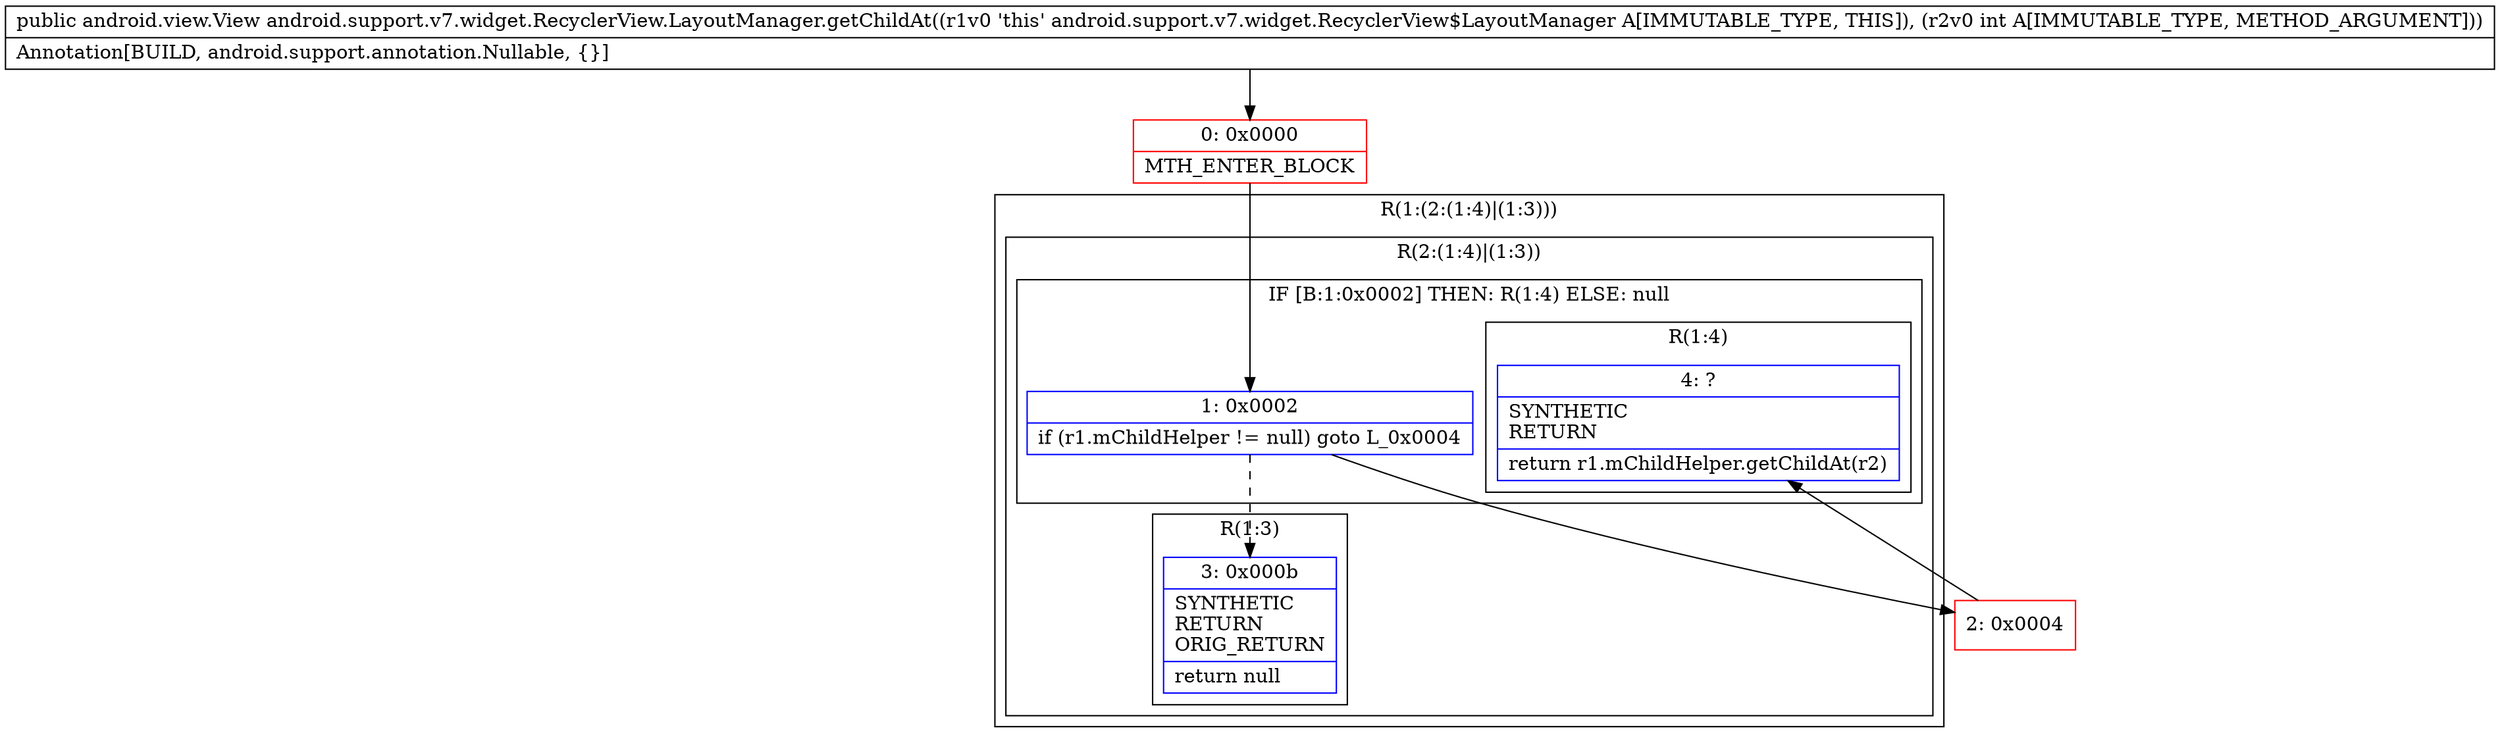 digraph "CFG forandroid.support.v7.widget.RecyclerView.LayoutManager.getChildAt(I)Landroid\/view\/View;" {
subgraph cluster_Region_511271438 {
label = "R(1:(2:(1:4)|(1:3)))";
node [shape=record,color=blue];
subgraph cluster_Region_1629572148 {
label = "R(2:(1:4)|(1:3))";
node [shape=record,color=blue];
subgraph cluster_IfRegion_1252187039 {
label = "IF [B:1:0x0002] THEN: R(1:4) ELSE: null";
node [shape=record,color=blue];
Node_1 [shape=record,label="{1\:\ 0x0002|if (r1.mChildHelper != null) goto L_0x0004\l}"];
subgraph cluster_Region_1069877118 {
label = "R(1:4)";
node [shape=record,color=blue];
Node_4 [shape=record,label="{4\:\ ?|SYNTHETIC\lRETURN\l|return r1.mChildHelper.getChildAt(r2)\l}"];
}
}
subgraph cluster_Region_1786342298 {
label = "R(1:3)";
node [shape=record,color=blue];
Node_3 [shape=record,label="{3\:\ 0x000b|SYNTHETIC\lRETURN\lORIG_RETURN\l|return null\l}"];
}
}
}
Node_0 [shape=record,color=red,label="{0\:\ 0x0000|MTH_ENTER_BLOCK\l}"];
Node_2 [shape=record,color=red,label="{2\:\ 0x0004}"];
MethodNode[shape=record,label="{public android.view.View android.support.v7.widget.RecyclerView.LayoutManager.getChildAt((r1v0 'this' android.support.v7.widget.RecyclerView$LayoutManager A[IMMUTABLE_TYPE, THIS]), (r2v0 int A[IMMUTABLE_TYPE, METHOD_ARGUMENT]))  | Annotation[BUILD, android.support.annotation.Nullable, \{\}]\l}"];
MethodNode -> Node_0;
Node_1 -> Node_2;
Node_1 -> Node_3[style=dashed];
Node_0 -> Node_1;
Node_2 -> Node_4;
}


